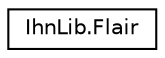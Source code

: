digraph "Graphical Class Hierarchy"
{
  edge [fontname="Helvetica",fontsize="10",labelfontname="Helvetica",labelfontsize="10"];
  node [fontname="Helvetica",fontsize="10",shape=record];
  rankdir="LR";
  Node1 [label="IhnLib.Flair",height=0.2,width=0.4,color="black", fillcolor="white", style="filled",URL="$struct_ihn_lib_1_1_flair.html"];
}
